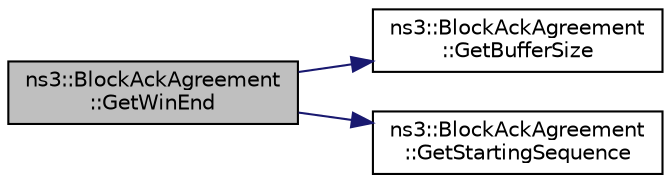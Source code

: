digraph "ns3::BlockAckAgreement::GetWinEnd"
{
 // LATEX_PDF_SIZE
  edge [fontname="Helvetica",fontsize="10",labelfontname="Helvetica",labelfontsize="10"];
  node [fontname="Helvetica",fontsize="10",shape=record];
  rankdir="LR";
  Node1 [label="ns3::BlockAckAgreement\l::GetWinEnd",height=0.2,width=0.4,color="black", fillcolor="grey75", style="filled", fontcolor="black",tooltip="Return the last sequence number covered by the ack window."];
  Node1 -> Node2 [color="midnightblue",fontsize="10",style="solid",fontname="Helvetica"];
  Node2 [label="ns3::BlockAckAgreement\l::GetBufferSize",height=0.2,width=0.4,color="black", fillcolor="white", style="filled",URL="$classns3_1_1_block_ack_agreement.html#a7d90ddf354513ad193a22b7f7a8c9cf3",tooltip="Return the buffer size."];
  Node1 -> Node3 [color="midnightblue",fontsize="10",style="solid",fontname="Helvetica"];
  Node3 [label="ns3::BlockAckAgreement\l::GetStartingSequence",height=0.2,width=0.4,color="black", fillcolor="white", style="filled",URL="$classns3_1_1_block_ack_agreement.html#a8f9578c27c31080582604e749dae43be",tooltip="Return the starting sequence number."];
}
